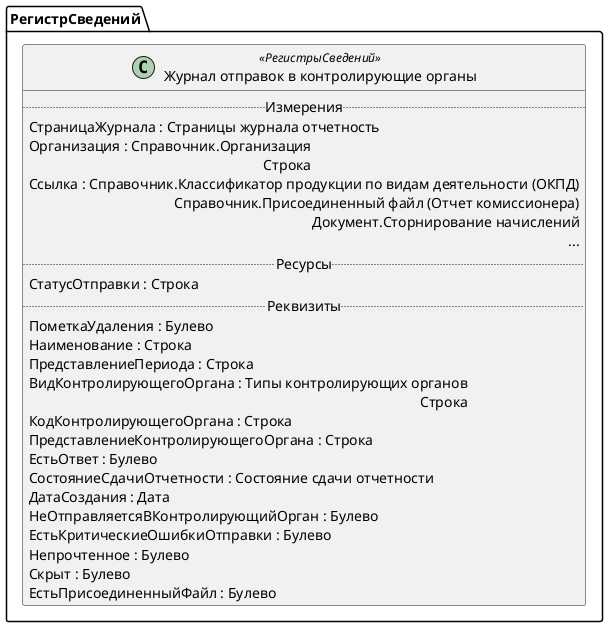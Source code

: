 ﻿@startuml ЖурналОтправокВКонтролирующиеОрганы
'!include templates.wsd
'..\include templates.wsd
class РегистрСведений.ЖурналОтправокВКонтролирующиеОрганы as "Журнал отправок в контролирующие органы" <<РегистрыСведений>>
{
..Измерения..
СтраницаЖурнала : Страницы журнала отчетность
Организация : Справочник.Организация\rСтрока
Ссылка : Справочник.Классификатор продукции по видам деятельности (ОКПД)\rСправочник.Присоединенный файл (Отчет комиссионера)\rДокумент.Сторнирование начислений\r...
..Ресурсы..
СтатусОтправки : Строка
..Реквизиты..
ПометкаУдаления : Булево
Наименование : Строка
ПредставлениеПериода : Строка
ВидКонтролирующегоОргана : Типы контролирующих органов\rСтрока
КодКонтролирующегоОргана : Строка
ПредставлениеКонтролирующегоОргана : Строка
ЕстьОтвет : Булево
СостояниеСдачиОтчетности : Состояние сдачи отчетности
ДатаСоздания : Дата
НеОтправляетсяВКонтролирующийОрган : Булево
ЕстьКритическиеОшибкиОтправки : Булево
Непрочтенное : Булево
Скрыт : Булево
ЕстьПриcоединенныйФайл : Булево
}
@enduml
